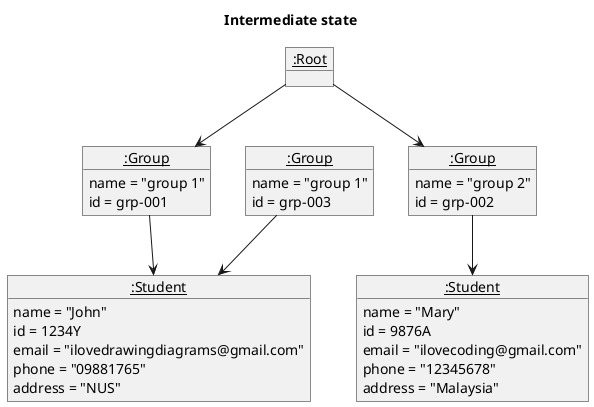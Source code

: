 @startuml
title Intermediate state

object "<u>:Root</u>" as Root

object "<u>:Group</u>" as group1 {
    name = "group 1"
    id = grp-001
}

object "<u>:Group</u>" as group2 {
    name = "group 2"
    id = grp-002
}

object "<u>:Group</u>" as group3 {
    name = "group 1"
    id = grp-003
}

object "<u>:Student</u>" as student1 {
    name = "John"
    id = 1234Y
    email = "ilovedrawingdiagrams@gmail.com"
    phone = "09881765"
    address = "NUS"
}

object "<u>:Student</u>" as student2 {
    name = "Mary"
    id = 9876A
    email = "ilovecoding@gmail.com"
    phone = "12345678"
    address = "Malaysia"
}

Root -down-> group1
Root -down-> group2
group1 -down-> student1
group3 -down-> student1
group2 -down-> student2
@enduml
